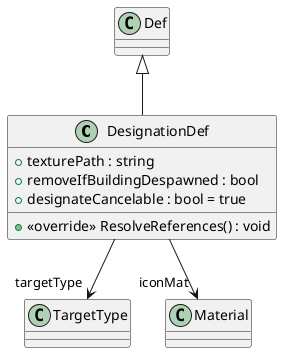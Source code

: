 @startuml
class DesignationDef {
    + texturePath : string
    + removeIfBuildingDespawned : bool
    + designateCancelable : bool = true
    + <<override>> ResolveReferences() : void
}
Def <|-- DesignationDef
DesignationDef --> "targetType" TargetType
DesignationDef --> "iconMat" Material
@enduml
